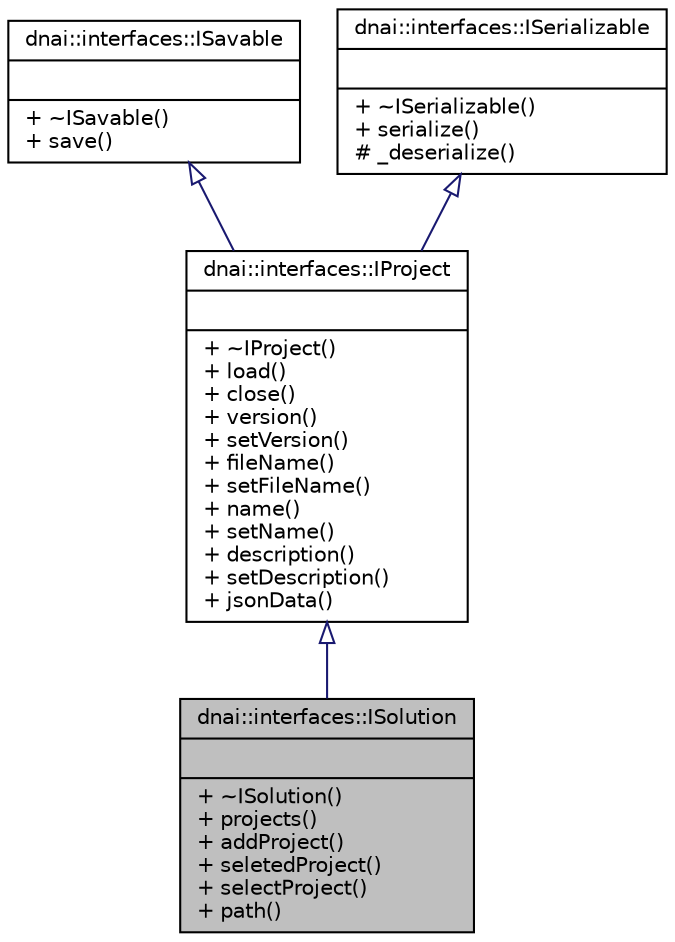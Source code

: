 digraph "dnai::interfaces::ISolution"
{
  edge [fontname="Helvetica",fontsize="10",labelfontname="Helvetica",labelfontsize="10"];
  node [fontname="Helvetica",fontsize="10",shape=record];
  Node1 [label="{dnai::interfaces::ISolution\n||+ ~ISolution()\l+ projects()\l+ addProject()\l+ seletedProject()\l+ selectProject()\l+ path()\l}",height=0.2,width=0.4,color="black", fillcolor="grey75", style="filled", fontcolor="black"];
  Node2 -> Node1 [dir="back",color="midnightblue",fontsize="10",style="solid",arrowtail="onormal",fontname="Helvetica"];
  Node2 [label="{dnai::interfaces::IProject\n||+ ~IProject()\l+ load()\l+ close()\l+ version()\l+ setVersion()\l+ fileName()\l+ setFileName()\l+ name()\l+ setName()\l+ description()\l+ setDescription()\l+ jsonData()\l}",height=0.2,width=0.4,color="black", fillcolor="white", style="filled",URL="$classdnai_1_1interfaces_1_1_i_project.html"];
  Node3 -> Node2 [dir="back",color="midnightblue",fontsize="10",style="solid",arrowtail="onormal",fontname="Helvetica"];
  Node3 [label="{dnai::interfaces::ISavable\n||+ ~ISavable()\l+ save()\l}",height=0.2,width=0.4,color="black", fillcolor="white", style="filled",URL="$classdnai_1_1interfaces_1_1_i_savable.html"];
  Node4 -> Node2 [dir="back",color="midnightblue",fontsize="10",style="solid",arrowtail="onormal",fontname="Helvetica"];
  Node4 [label="{dnai::interfaces::ISerializable\n||+ ~ISerializable()\l+ serialize()\l# _deserialize()\l}",height=0.2,width=0.4,color="black", fillcolor="white", style="filled",URL="$classdnai_1_1interfaces_1_1_i_serializable.html",tooltip="Allow inherited class to serialize and deserialize itself. "];
}
